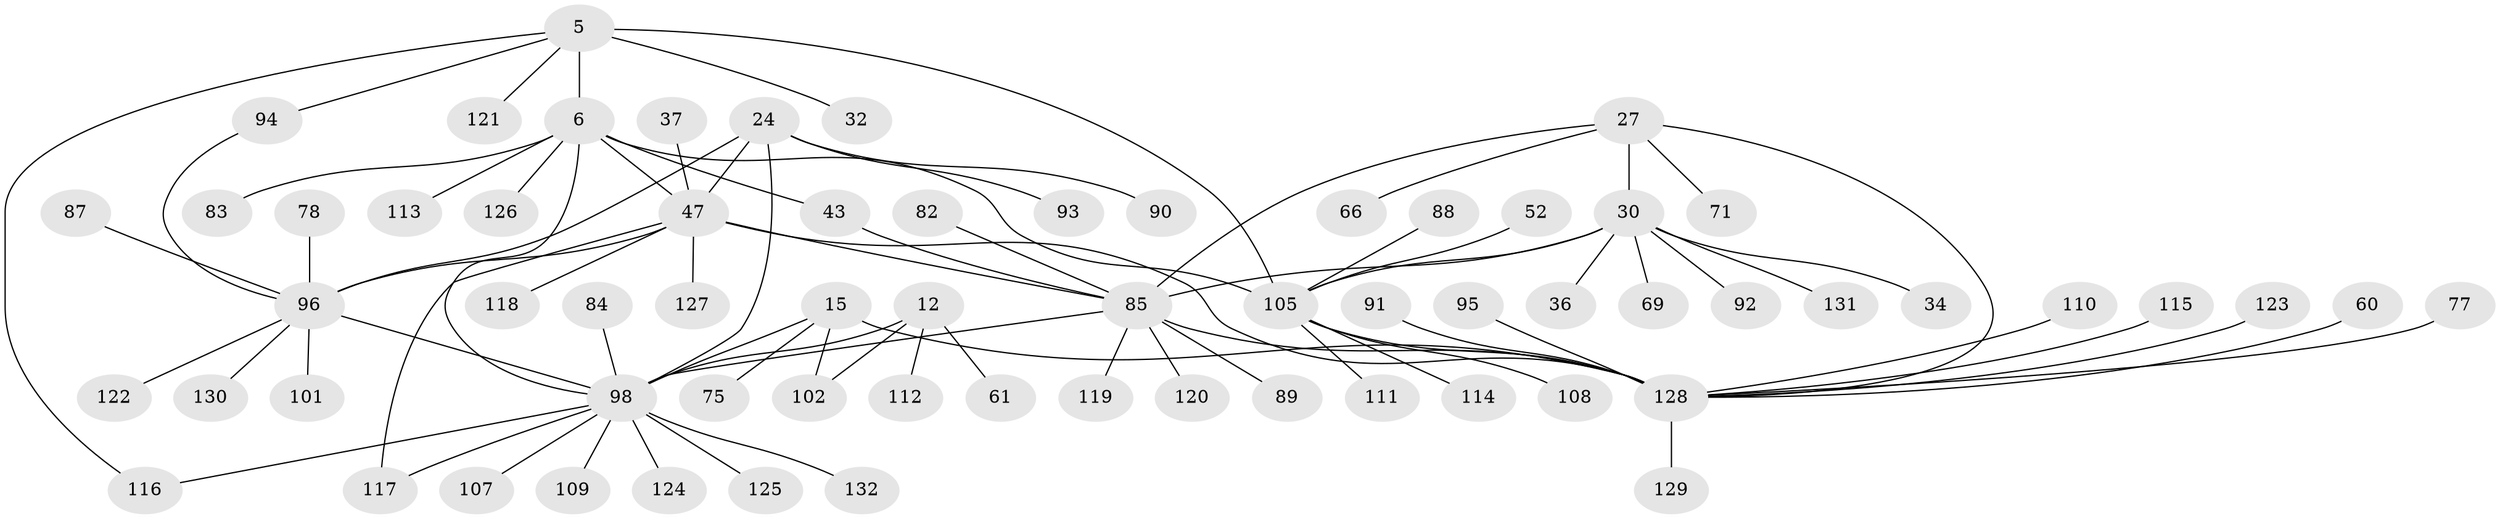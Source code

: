 // original degree distribution, {9: 0.03787878787878788, 10: 0.05303030303030303, 7: 0.06060606060606061, 14: 0.007575757575757576, 8: 0.022727272727272728, 6: 0.015151515151515152, 15: 0.007575757575757576, 11: 0.015151515151515152, 5: 0.007575757575757576, 1: 0.5681818181818182, 3: 0.015151515151515152, 4: 0.015151515151515152, 2: 0.17424242424242425}
// Generated by graph-tools (version 1.1) at 2025/58/03/04/25 21:58:44]
// undirected, 66 vertices, 81 edges
graph export_dot {
graph [start="1"]
  node [color=gray90,style=filled];
  5 [super="+4"];
  6 [super="+2"];
  12 [super="+8"];
  15 [super="+13"];
  24 [super="+19"];
  27 [super="+26"];
  30 [super="+25"];
  32;
  34;
  36;
  37;
  43 [super="+42"];
  47 [super="+38+22"];
  52;
  60;
  61;
  66;
  69;
  71;
  75;
  77;
  78;
  82;
  83;
  84;
  85 [super="+44+29"];
  87;
  88;
  89;
  90 [super="+80"];
  91;
  92;
  93;
  94 [super="+79"];
  95;
  96 [super="+64+65"];
  98 [super="+41+68+7+72+11+31+33+39+45+49+62+67+70+81"];
  101 [super="+50"];
  102;
  105 [super="+3"];
  107;
  108;
  109;
  110;
  111;
  112;
  113;
  114;
  115;
  116;
  117;
  118;
  119 [super="+48"];
  120;
  121;
  122;
  123 [super="+59"];
  124 [super="+100"];
  125 [super="+97"];
  126;
  127;
  128 [super="+17+35+46+51+57+73+74+18+99+106+55"];
  129;
  130 [super="+53+86"];
  131;
  132;
  5 -- 6 [weight=4];
  5 -- 116;
  5 -- 32;
  5 -- 121;
  5 -- 94;
  5 -- 105 [weight=4];
  6 -- 113;
  6 -- 126;
  6 -- 43;
  6 -- 83;
  6 -- 47 [weight=2];
  6 -- 98;
  6 -- 105 [weight=4];
  12 -- 112;
  12 -- 102;
  12 -- 61;
  12 -- 98 [weight=9];
  15 -- 102;
  15 -- 75;
  15 -- 98;
  15 -- 128 [weight=8];
  24 -- 93;
  24 -- 98 [weight=2];
  24 -- 90;
  24 -- 47 [weight=4];
  24 -- 96 [weight=4];
  27 -- 30 [weight=4];
  27 -- 66;
  27 -- 71;
  27 -- 85 [weight=4];
  27 -- 128;
  30 -- 36;
  30 -- 69;
  30 -- 92;
  30 -- 34;
  30 -- 131;
  30 -- 85 [weight=4];
  30 -- 105;
  37 -- 47;
  43 -- 85;
  47 -- 85 [weight=2];
  47 -- 117;
  47 -- 118;
  47 -- 127;
  47 -- 128 [weight=2];
  47 -- 96 [weight=4];
  52 -- 105;
  60 -- 128;
  77 -- 128;
  78 -- 96;
  82 -- 85;
  84 -- 98;
  85 -- 98;
  85 -- 119;
  85 -- 120;
  85 -- 89;
  85 -- 128;
  87 -- 96;
  88 -- 105;
  91 -- 128;
  94 -- 96;
  95 -- 128;
  96 -- 130;
  96 -- 98;
  96 -- 101;
  96 -- 122;
  98 -- 116;
  98 -- 132;
  98 -- 117;
  98 -- 107;
  98 -- 109;
  98 -- 124;
  98 -- 125;
  105 -- 128;
  105 -- 108;
  105 -- 111;
  105 -- 114;
  110 -- 128;
  115 -- 128;
  123 -- 128;
  128 -- 129;
}
